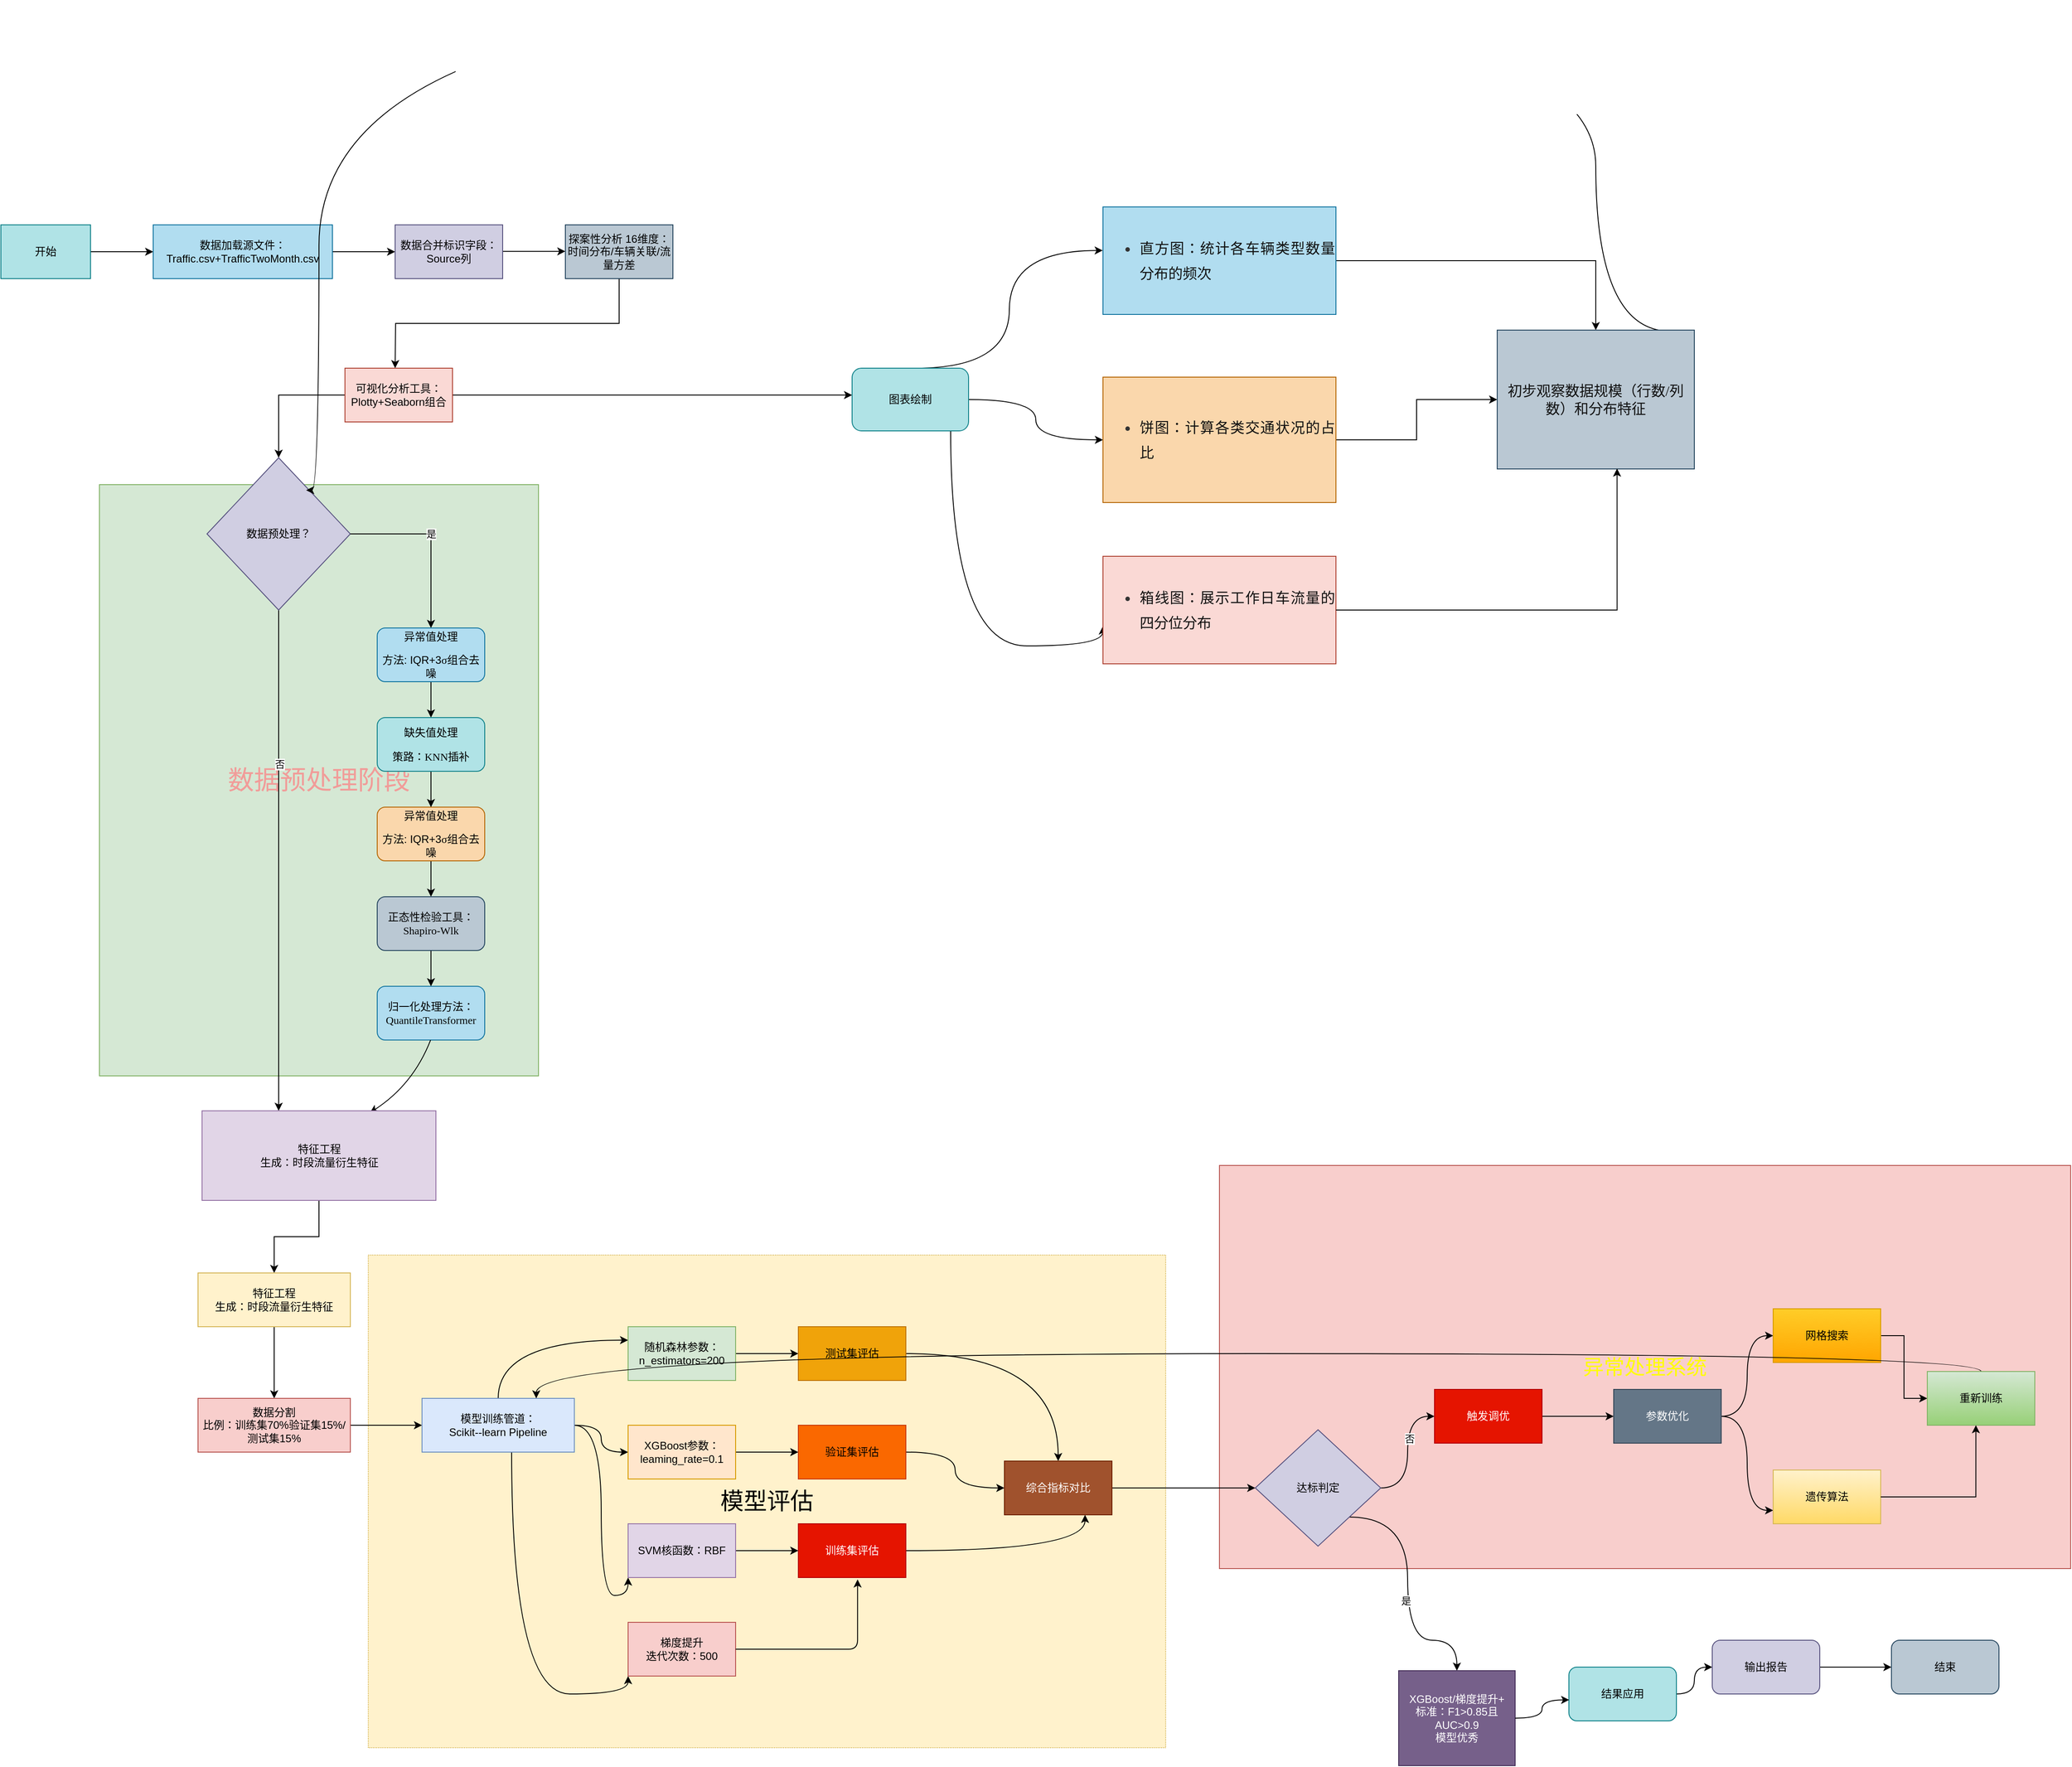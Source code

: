 <mxfile version="26.1.1">
  <diagram id="C5RBs43oDa-KdzZeNtuy" name="Page-1">
    <mxGraphModel dx="1526" dy="2125" grid="1" gridSize="10" guides="1" tooltips="1" connect="1" arrows="1" fold="1" page="1" pageScale="1" pageWidth="827" pageHeight="1169" math="0" shadow="0">
      <root>
        <mxCell id="WIyWlLk6GJQsqaUBKTNV-0" />
        <mxCell id="WIyWlLk6GJQsqaUBKTNV-1" parent="WIyWlLk6GJQsqaUBKTNV-0" />
        <mxCell id="9Zn45o8rkPmf2H5YwDRv-107" value="&lt;font style=&quot;font-size: 23px; color: rgb(255, 255, 0);&quot;&gt;异常处理系统&lt;/font&gt;" style="rounded=0;whiteSpace=wrap;html=1;fillColor=#f8cecc;strokeColor=#b85450;" vertex="1" parent="WIyWlLk6GJQsqaUBKTNV-1">
          <mxGeometry x="1390" y="1130" width="950" height="450" as="geometry" />
        </mxCell>
        <mxCell id="9Zn45o8rkPmf2H5YwDRv-75" value="&lt;font style=&quot;font-size: 26px;&quot;&gt;模型评估&lt;/font&gt;" style="rounded=0;whiteSpace=wrap;html=1;fillColor=#fff2cc;strokeColor=#d6b656;dashed=1;dashPattern=1 1;glass=0;" vertex="1" parent="WIyWlLk6GJQsqaUBKTNV-1">
          <mxGeometry x="440" y="1230" width="890" height="550" as="geometry" />
        </mxCell>
        <mxCell id="9Zn45o8rkPmf2H5YwDRv-45" value="&lt;font style=&quot;font-size: 29px; color: rgb(241, 156, 153);&quot;&gt;数据预处理阶段&lt;/font&gt;" style="rounded=0;whiteSpace=wrap;html=1;fillColor=#d5e8d4;strokeColor=#82b366;" vertex="1" parent="WIyWlLk6GJQsqaUBKTNV-1">
          <mxGeometry x="140" y="370" width="490" height="660" as="geometry" />
        </mxCell>
        <mxCell id="9Zn45o8rkPmf2H5YwDRv-7" value="" style="edgeStyle=orthogonalEdgeStyle;rounded=0;orthogonalLoop=1;jettySize=auto;html=1;" edge="1" parent="WIyWlLk6GJQsqaUBKTNV-1" source="9Zn45o8rkPmf2H5YwDRv-0" target="9Zn45o8rkPmf2H5YwDRv-6">
          <mxGeometry relative="1" as="geometry" />
        </mxCell>
        <mxCell id="9Zn45o8rkPmf2H5YwDRv-0" value="开始" style="rounded=0;whiteSpace=wrap;html=1;fillColor=#b0e3e6;strokeColor=#0e8088;shadow=0;labelBackgroundColor=none;labelBorderColor=none;textShadow=0;" vertex="1" parent="WIyWlLk6GJQsqaUBKTNV-1">
          <mxGeometry x="30" y="80" width="100" height="60" as="geometry" />
        </mxCell>
        <mxCell id="9Zn45o8rkPmf2H5YwDRv-11" value="" style="edgeStyle=orthogonalEdgeStyle;rounded=0;orthogonalLoop=1;jettySize=auto;html=1;" edge="1" parent="WIyWlLk6GJQsqaUBKTNV-1" source="9Zn45o8rkPmf2H5YwDRv-6">
          <mxGeometry relative="1" as="geometry">
            <mxPoint x="470" y="110" as="targetPoint" />
          </mxGeometry>
        </mxCell>
        <mxCell id="9Zn45o8rkPmf2H5YwDRv-6" value="数据加载&lt;span style=&quot;background-color: transparent; color: light-dark(rgb(0, 0, 0), rgb(255, 255, 255));&quot;&gt;源文件： Traffic.csv+TrafficTwoMonth.csv&lt;/span&gt;" style="rounded=0;whiteSpace=wrap;html=1;fillColor=#b1ddf0;strokeColor=#10739e;shadow=0;labelBackgroundColor=none;labelBorderColor=none;textShadow=0;" vertex="1" parent="WIyWlLk6GJQsqaUBKTNV-1">
          <mxGeometry x="200" y="80" width="200" height="60" as="geometry" />
        </mxCell>
        <mxCell id="9Zn45o8rkPmf2H5YwDRv-13" value="" style="edgeStyle=orthogonalEdgeStyle;rounded=0;orthogonalLoop=1;jettySize=auto;html=1;" edge="1" parent="WIyWlLk6GJQsqaUBKTNV-1">
          <mxGeometry relative="1" as="geometry">
            <mxPoint x="580" y="109.58" as="sourcePoint" />
            <mxPoint x="660" y="109.58" as="targetPoint" />
            <Array as="points">
              <mxPoint x="630" y="109.58" />
              <mxPoint x="630" y="109.58" />
            </Array>
          </mxGeometry>
        </mxCell>
        <mxCell id="9Zn45o8rkPmf2H5YwDRv-10" value="数据合并标识字段：Source列" style="whiteSpace=wrap;html=1;fillColor=#d0cee2;strokeColor=#56517e;rounded=0;shadow=0;labelBackgroundColor=none;labelBorderColor=none;" vertex="1" parent="WIyWlLk6GJQsqaUBKTNV-1">
          <mxGeometry x="470" y="80" width="120" height="60" as="geometry" />
        </mxCell>
        <mxCell id="9Zn45o8rkPmf2H5YwDRv-15" style="edgeStyle=orthogonalEdgeStyle;rounded=0;orthogonalLoop=1;jettySize=auto;html=1;exitX=0.5;exitY=1;exitDx=0;exitDy=0;" edge="1" parent="WIyWlLk6GJQsqaUBKTNV-1" source="9Zn45o8rkPmf2H5YwDRv-12">
          <mxGeometry relative="1" as="geometry">
            <mxPoint x="470" y="240" as="targetPoint" />
          </mxGeometry>
        </mxCell>
        <mxCell id="9Zn45o8rkPmf2H5YwDRv-12" value="探案性分析 16维度：时间分布/车辆关联/流量方差" style="whiteSpace=wrap;html=1;fillColor=#bac8d3;strokeColor=#23445d;rounded=0;shadow=0;labelBackgroundColor=none;labelBorderColor=none;" vertex="1" parent="WIyWlLk6GJQsqaUBKTNV-1">
          <mxGeometry x="660" y="80" width="120" height="60" as="geometry" />
        </mxCell>
        <mxCell id="9Zn45o8rkPmf2H5YwDRv-18" style="edgeStyle=orthogonalEdgeStyle;rounded=0;orthogonalLoop=1;jettySize=auto;html=1;exitX=0;exitY=0.5;exitDx=0;exitDy=0;" edge="1" parent="WIyWlLk6GJQsqaUBKTNV-1" source="9Zn45o8rkPmf2H5YwDRv-16" target="9Zn45o8rkPmf2H5YwDRv-19">
          <mxGeometry relative="1" as="geometry">
            <mxPoint x="310" y="380" as="targetPoint" />
          </mxGeometry>
        </mxCell>
        <mxCell id="9Zn45o8rkPmf2H5YwDRv-108" style="edgeStyle=orthogonalEdgeStyle;rounded=0;orthogonalLoop=1;jettySize=auto;html=1;" edge="1" parent="WIyWlLk6GJQsqaUBKTNV-1" source="9Zn45o8rkPmf2H5YwDRv-16">
          <mxGeometry relative="1" as="geometry">
            <mxPoint x="980" y="270" as="targetPoint" />
          </mxGeometry>
        </mxCell>
        <mxCell id="9Zn45o8rkPmf2H5YwDRv-16" value="可视化分析工具：Plotty+Seaborn组合" style="rounded=0;whiteSpace=wrap;html=1;fillColor=#fad9d5;strokeColor=#ae4132;" vertex="1" parent="WIyWlLk6GJQsqaUBKTNV-1">
          <mxGeometry x="414" y="240" width="120" height="60" as="geometry" />
        </mxCell>
        <mxCell id="9Zn45o8rkPmf2H5YwDRv-21" style="edgeStyle=orthogonalEdgeStyle;rounded=0;orthogonalLoop=1;jettySize=auto;html=1;" edge="1" parent="WIyWlLk6GJQsqaUBKTNV-1" source="9Zn45o8rkPmf2H5YwDRv-19" target="9Zn45o8rkPmf2H5YwDRv-42">
          <mxGeometry relative="1" as="geometry">
            <mxPoint x="180" y="1060" as="targetPoint" />
            <Array as="points">
              <mxPoint x="340" y="1140" />
              <mxPoint x="385" y="1140" />
            </Array>
          </mxGeometry>
        </mxCell>
        <mxCell id="9Zn45o8rkPmf2H5YwDRv-47" value="否" style="edgeLabel;html=1;align=center;verticalAlign=middle;resizable=0;points=[];" vertex="1" connectable="0" parent="9Zn45o8rkPmf2H5YwDRv-21">
          <mxGeometry x="-0.385" y="1" relative="1" as="geometry">
            <mxPoint as="offset" />
          </mxGeometry>
        </mxCell>
        <mxCell id="9Zn45o8rkPmf2H5YwDRv-19" value="数据预处理？" style="rhombus;whiteSpace=wrap;html=1;fillColor=#d0cee2;strokeColor=#56517e;" vertex="1" parent="WIyWlLk6GJQsqaUBKTNV-1">
          <mxGeometry x="260" y="340" width="160" height="170" as="geometry" />
        </mxCell>
        <mxCell id="9Zn45o8rkPmf2H5YwDRv-24" value="" style="edgeStyle=orthogonalEdgeStyle;rounded=0;orthogonalLoop=1;jettySize=auto;html=1;" edge="1" parent="WIyWlLk6GJQsqaUBKTNV-1" source="9Zn45o8rkPmf2H5YwDRv-19" target="9Zn45o8rkPmf2H5YwDRv-23">
          <mxGeometry relative="1" as="geometry">
            <mxPoint x="500" y="570" as="targetPoint" />
            <mxPoint x="420" y="425" as="sourcePoint" />
          </mxGeometry>
        </mxCell>
        <mxCell id="9Zn45o8rkPmf2H5YwDRv-25" value="是" style="edgeLabel;html=1;align=center;verticalAlign=middle;resizable=0;points=[];" vertex="1" connectable="0" parent="9Zn45o8rkPmf2H5YwDRv-24">
          <mxGeometry x="-0.084" relative="1" as="geometry">
            <mxPoint as="offset" />
          </mxGeometry>
        </mxCell>
        <mxCell id="9Zn45o8rkPmf2H5YwDRv-27" value="" style="edgeStyle=orthogonalEdgeStyle;rounded=0;orthogonalLoop=1;jettySize=auto;html=1;" edge="1" parent="WIyWlLk6GJQsqaUBKTNV-1" source="9Zn45o8rkPmf2H5YwDRv-23" target="9Zn45o8rkPmf2H5YwDRv-26">
          <mxGeometry relative="1" as="geometry" />
        </mxCell>
        <mxCell id="9Zn45o8rkPmf2H5YwDRv-23" value="&lt;p class=&quot;MsoNormal&quot;&gt;&lt;span style=&quot;font-family:宋体;mso-ascii-font-family:Calibri;&lt;br/&gt;mso-hansi-font-family:Calibri&quot;&gt;异常值处理&lt;/span&gt;&lt;/p&gt;&lt;p class=&quot;MsoNormal&quot;&gt;&lt;span style=&quot;background-color: transparent; color: light-dark(rgb(0, 0, 0), rgb(255, 255, 255)); font-family: 宋体;&quot;&gt;方法&lt;/span&gt;&lt;span style=&quot;background-color: transparent; color: light-dark(rgb(0, 0, 0), rgb(255, 255, 255));&quot; lang=&quot;EN-US&quot;&gt;: IQR+3&lt;/span&gt;&lt;span style=&quot;background-color: transparent; color: light-dark(rgb(0, 0, 0), rgb(255, 255, 255)); font-family: 宋体;&quot;&gt;σ组合去噪&lt;/span&gt;&lt;/p&gt;" style="rounded=1;whiteSpace=wrap;html=1;fillColor=#b1ddf0;strokeColor=#10739e;" vertex="1" parent="WIyWlLk6GJQsqaUBKTNV-1">
          <mxGeometry x="450" y="530" width="120" height="60" as="geometry" />
        </mxCell>
        <mxCell id="9Zn45o8rkPmf2H5YwDRv-29" value="" style="edgeStyle=orthogonalEdgeStyle;rounded=0;orthogonalLoop=1;jettySize=auto;html=1;" edge="1" parent="WIyWlLk6GJQsqaUBKTNV-1" source="9Zn45o8rkPmf2H5YwDRv-26">
          <mxGeometry relative="1" as="geometry">
            <mxPoint x="510" y="780" as="targetPoint" />
            <Array as="points">
              <mxPoint x="510" y="770" />
              <mxPoint x="510" y="770" />
            </Array>
          </mxGeometry>
        </mxCell>
        <mxCell id="9Zn45o8rkPmf2H5YwDRv-34" value="" style="edgeStyle=orthogonalEdgeStyle;rounded=0;orthogonalLoop=1;jettySize=auto;html=1;" edge="1" parent="WIyWlLk6GJQsqaUBKTNV-1" source="9Zn45o8rkPmf2H5YwDRv-26" target="9Zn45o8rkPmf2H5YwDRv-28">
          <mxGeometry relative="1" as="geometry" />
        </mxCell>
        <mxCell id="9Zn45o8rkPmf2H5YwDRv-26" value="&lt;p class=&quot;MsoNormal&quot;&gt;&lt;font face=&quot;宋体&quot;&gt;缺失值处理&lt;/font&gt;&lt;/p&gt;&lt;p class=&quot;MsoNormal&quot;&gt;&lt;font face=&quot;宋体&quot;&gt;策路：KNN插补&lt;/font&gt;&lt;/p&gt;" style="rounded=1;whiteSpace=wrap;html=1;fillColor=#b0e3e6;strokeColor=#0e8088;" vertex="1" parent="WIyWlLk6GJQsqaUBKTNV-1">
          <mxGeometry x="450" y="630" width="120" height="60" as="geometry" />
        </mxCell>
        <mxCell id="9Zn45o8rkPmf2H5YwDRv-31" value="" style="edgeStyle=orthogonalEdgeStyle;rounded=0;orthogonalLoop=1;jettySize=auto;html=1;" edge="1" parent="WIyWlLk6GJQsqaUBKTNV-1" source="9Zn45o8rkPmf2H5YwDRv-28">
          <mxGeometry relative="1" as="geometry">
            <mxPoint x="510" y="830" as="targetPoint" />
          </mxGeometry>
        </mxCell>
        <mxCell id="9Zn45o8rkPmf2H5YwDRv-28" value="&lt;p class=&quot;MsoNormal&quot;&gt;&lt;span style=&quot;font-family:宋体;mso-ascii-font-family:Calibri;&lt;br/&gt;mso-hansi-font-family:Calibri&quot;&gt;异常值处理&lt;/span&gt;&lt;/p&gt;&lt;p class=&quot;MsoNormal&quot;&gt;&lt;span style=&quot;background-color: transparent; color: light-dark(rgb(0, 0, 0), rgb(255, 255, 255)); font-family: 宋体;&quot;&gt;方法&lt;/span&gt;&lt;span style=&quot;background-color: transparent; color: light-dark(rgb(0, 0, 0), rgb(255, 255, 255));&quot; lang=&quot;EN-US&quot;&gt;: IQR+3&lt;/span&gt;&lt;span style=&quot;background-color: transparent; color: light-dark(rgb(0, 0, 0), rgb(255, 255, 255)); font-family: 宋体;&quot;&gt;σ组合去噪&lt;/span&gt;&lt;/p&gt;" style="rounded=1;whiteSpace=wrap;html=1;fillColor=#fad7ac;strokeColor=#b46504;" vertex="1" parent="WIyWlLk6GJQsqaUBKTNV-1">
          <mxGeometry x="450" y="730" width="120" height="60" as="geometry" />
        </mxCell>
        <mxCell id="9Zn45o8rkPmf2H5YwDRv-36" value="" style="edgeStyle=orthogonalEdgeStyle;rounded=0;orthogonalLoop=1;jettySize=auto;html=1;" edge="1" parent="WIyWlLk6GJQsqaUBKTNV-1" source="9Zn45o8rkPmf2H5YwDRv-30" target="9Zn45o8rkPmf2H5YwDRv-35">
          <mxGeometry relative="1" as="geometry" />
        </mxCell>
        <mxCell id="9Zn45o8rkPmf2H5YwDRv-30" value="&lt;p class=&quot;MsoNormal&quot;&gt;&lt;font face=&quot;宋体&quot;&gt;正态性检验工具：Shapiro-Wlk&lt;/font&gt;&lt;/p&gt;" style="rounded=1;whiteSpace=wrap;html=1;fillColor=#bac8d3;strokeColor=#23445d;" vertex="1" parent="WIyWlLk6GJQsqaUBKTNV-1">
          <mxGeometry x="450" y="830" width="120" height="60" as="geometry" />
        </mxCell>
        <mxCell id="9Zn45o8rkPmf2H5YwDRv-35" value="&lt;p class=&quot;MsoNormal&quot;&gt;&lt;font face=&quot;宋体&quot;&gt;归一化处理方法：QuantileTransformer&lt;/font&gt;&lt;/p&gt;" style="rounded=1;whiteSpace=wrap;html=1;fillColor=#b1ddf0;strokeColor=#10739e;" vertex="1" parent="WIyWlLk6GJQsqaUBKTNV-1">
          <mxGeometry x="450" y="930" width="120" height="60" as="geometry" />
        </mxCell>
        <mxCell id="9Zn45o8rkPmf2H5YwDRv-39" value="" style="endArrow=classic;html=1;rounded=0;entryX=0.718;entryY=0.021;entryDx=0;entryDy=0;entryPerimeter=0;curved=1;" edge="1" parent="WIyWlLk6GJQsqaUBKTNV-1" target="9Zn45o8rkPmf2H5YwDRv-42">
          <mxGeometry width="50" height="50" relative="1" as="geometry">
            <mxPoint x="509.58" y="990" as="sourcePoint" />
            <mxPoint x="420" y="1050" as="targetPoint" />
            <Array as="points">
              <mxPoint x="490" y="1040" />
            </Array>
          </mxGeometry>
        </mxCell>
        <mxCell id="9Zn45o8rkPmf2H5YwDRv-44" value="" style="edgeStyle=orthogonalEdgeStyle;rounded=0;orthogonalLoop=1;jettySize=auto;html=1;" edge="1" parent="WIyWlLk6GJQsqaUBKTNV-1" source="9Zn45o8rkPmf2H5YwDRv-42" target="9Zn45o8rkPmf2H5YwDRv-43">
          <mxGeometry relative="1" as="geometry" />
        </mxCell>
        <mxCell id="9Zn45o8rkPmf2H5YwDRv-42" value="特征工程&lt;div&gt;生成：时段流量衍生特征&lt;/div&gt;" style="rounded=0;whiteSpace=wrap;html=1;fillColor=#e1d5e7;strokeColor=#9673a6;" vertex="1" parent="WIyWlLk6GJQsqaUBKTNV-1">
          <mxGeometry x="254.5" y="1069" width="261" height="100" as="geometry" />
        </mxCell>
        <mxCell id="9Zn45o8rkPmf2H5YwDRv-49" value="" style="edgeStyle=orthogonalEdgeStyle;rounded=0;orthogonalLoop=1;jettySize=auto;html=1;" edge="1" parent="WIyWlLk6GJQsqaUBKTNV-1" source="9Zn45o8rkPmf2H5YwDRv-43" target="9Zn45o8rkPmf2H5YwDRv-48">
          <mxGeometry relative="1" as="geometry" />
        </mxCell>
        <mxCell id="9Zn45o8rkPmf2H5YwDRv-43" value="特征工程&lt;div&gt;生成：时段流量衍生特征&lt;/div&gt;" style="rounded=0;whiteSpace=wrap;html=1;fillColor=#fff2cc;strokeColor=#d6b656;" vertex="1" parent="WIyWlLk6GJQsqaUBKTNV-1">
          <mxGeometry x="250" y="1250" width="170" height="60" as="geometry" />
        </mxCell>
        <mxCell id="9Zn45o8rkPmf2H5YwDRv-51" value="" style="edgeStyle=orthogonalEdgeStyle;rounded=0;orthogonalLoop=1;jettySize=auto;html=1;" edge="1" parent="WIyWlLk6GJQsqaUBKTNV-1" source="9Zn45o8rkPmf2H5YwDRv-48" target="9Zn45o8rkPmf2H5YwDRv-50">
          <mxGeometry relative="1" as="geometry" />
        </mxCell>
        <mxCell id="9Zn45o8rkPmf2H5YwDRv-48" value="数据分割&lt;div&gt;比例：训练集70%验证集15%/测试集15%&lt;/div&gt;" style="rounded=0;whiteSpace=wrap;html=1;fillColor=#f8cecc;strokeColor=#b85450;" vertex="1" parent="WIyWlLk6GJQsqaUBKTNV-1">
          <mxGeometry x="250" y="1390" width="170" height="60" as="geometry" />
        </mxCell>
        <mxCell id="9Zn45o8rkPmf2H5YwDRv-61" style="edgeStyle=orthogonalEdgeStyle;rounded=0;orthogonalLoop=1;jettySize=auto;html=1;exitX=0.5;exitY=0;exitDx=0;exitDy=0;entryX=0;entryY=0.25;entryDx=0;entryDy=0;curved=1;" edge="1" parent="WIyWlLk6GJQsqaUBKTNV-1" source="9Zn45o8rkPmf2H5YwDRv-50" target="9Zn45o8rkPmf2H5YwDRv-56">
          <mxGeometry relative="1" as="geometry" />
        </mxCell>
        <mxCell id="9Zn45o8rkPmf2H5YwDRv-62" style="edgeStyle=orthogonalEdgeStyle;rounded=0;orthogonalLoop=1;jettySize=auto;html=1;curved=1;" edge="1" parent="WIyWlLk6GJQsqaUBKTNV-1" source="9Zn45o8rkPmf2H5YwDRv-50" target="9Zn45o8rkPmf2H5YwDRv-59">
          <mxGeometry relative="1" as="geometry" />
        </mxCell>
        <mxCell id="9Zn45o8rkPmf2H5YwDRv-63" style="edgeStyle=orthogonalEdgeStyle;rounded=0;orthogonalLoop=1;jettySize=auto;html=1;curved=1;entryX=0;entryY=1;entryDx=0;entryDy=0;" edge="1" parent="WIyWlLk6GJQsqaUBKTNV-1" source="9Zn45o8rkPmf2H5YwDRv-50" target="9Zn45o8rkPmf2H5YwDRv-58">
          <mxGeometry relative="1" as="geometry">
            <mxPoint x="600" y="1600" as="targetPoint" />
          </mxGeometry>
        </mxCell>
        <mxCell id="9Zn45o8rkPmf2H5YwDRv-64" style="edgeStyle=orthogonalEdgeStyle;rounded=0;orthogonalLoop=1;jettySize=auto;html=1;entryX=0;entryY=1;entryDx=0;entryDy=0;curved=1;" edge="1" parent="WIyWlLk6GJQsqaUBKTNV-1" source="9Zn45o8rkPmf2H5YwDRv-50" target="9Zn45o8rkPmf2H5YwDRv-60">
          <mxGeometry relative="1" as="geometry">
            <Array as="points">
              <mxPoint x="600" y="1720" />
              <mxPoint x="730" y="1720" />
            </Array>
          </mxGeometry>
        </mxCell>
        <mxCell id="9Zn45o8rkPmf2H5YwDRv-50" value="模型训练管道：&lt;div&gt;Scikit--learn Pipeline&lt;/div&gt;" style="rounded=0;whiteSpace=wrap;html=1;fillColor=#dae8fc;strokeColor=#6c8ebf;" vertex="1" parent="WIyWlLk6GJQsqaUBKTNV-1">
          <mxGeometry x="500" y="1390" width="170" height="60" as="geometry" />
        </mxCell>
        <mxCell id="9Zn45o8rkPmf2H5YwDRv-65" style="edgeStyle=orthogonalEdgeStyle;rounded=0;orthogonalLoop=1;jettySize=auto;html=1;" edge="1" parent="WIyWlLk6GJQsqaUBKTNV-1" source="9Zn45o8rkPmf2H5YwDRv-56" target="9Zn45o8rkPmf2H5YwDRv-57">
          <mxGeometry relative="1" as="geometry" />
        </mxCell>
        <mxCell id="9Zn45o8rkPmf2H5YwDRv-56" value="随机森林参数：n_estimators=200" style="rounded=0;whiteSpace=wrap;html=1;fillColor=#d5e8d4;strokeColor=#82b366;" vertex="1" parent="WIyWlLk6GJQsqaUBKTNV-1">
          <mxGeometry x="730" y="1310" width="120" height="60" as="geometry" />
        </mxCell>
        <mxCell id="9Zn45o8rkPmf2H5YwDRv-71" style="edgeStyle=orthogonalEdgeStyle;rounded=0;orthogonalLoop=1;jettySize=auto;html=1;curved=1;entryX=0.5;entryY=0;entryDx=0;entryDy=0;" edge="1" parent="WIyWlLk6GJQsqaUBKTNV-1" source="9Zn45o8rkPmf2H5YwDRv-57" target="9Zn45o8rkPmf2H5YwDRv-74">
          <mxGeometry relative="1" as="geometry">
            <mxPoint x="1160" y="1450" as="targetPoint" />
          </mxGeometry>
        </mxCell>
        <mxCell id="9Zn45o8rkPmf2H5YwDRv-57" value="测试集评估" style="rounded=0;whiteSpace=wrap;html=1;fillColor=#f0a30a;fontColor=#000000;strokeColor=#BD7000;" vertex="1" parent="WIyWlLk6GJQsqaUBKTNV-1">
          <mxGeometry x="920" y="1310" width="120" height="60" as="geometry" />
        </mxCell>
        <mxCell id="9Zn45o8rkPmf2H5YwDRv-69" style="edgeStyle=orthogonalEdgeStyle;rounded=0;orthogonalLoop=1;jettySize=auto;html=1;" edge="1" parent="WIyWlLk6GJQsqaUBKTNV-1" source="9Zn45o8rkPmf2H5YwDRv-58" target="9Zn45o8rkPmf2H5YwDRv-66">
          <mxGeometry relative="1" as="geometry" />
        </mxCell>
        <mxCell id="9Zn45o8rkPmf2H5YwDRv-58" value="SVM核函数：RBF" style="rounded=0;whiteSpace=wrap;html=1;fillColor=#e1d5e7;strokeColor=#9673a6;" vertex="1" parent="WIyWlLk6GJQsqaUBKTNV-1">
          <mxGeometry x="730" y="1530" width="120" height="60" as="geometry" />
        </mxCell>
        <mxCell id="9Zn45o8rkPmf2H5YwDRv-70" style="edgeStyle=orthogonalEdgeStyle;rounded=0;orthogonalLoop=1;jettySize=auto;html=1;exitX=1;exitY=0.5;exitDx=0;exitDy=0;" edge="1" parent="WIyWlLk6GJQsqaUBKTNV-1" source="9Zn45o8rkPmf2H5YwDRv-59" target="9Zn45o8rkPmf2H5YwDRv-67">
          <mxGeometry relative="1" as="geometry" />
        </mxCell>
        <mxCell id="9Zn45o8rkPmf2H5YwDRv-59" value="XGBoost参数：leaming_rate=0.1" style="rounded=0;whiteSpace=wrap;html=1;fillColor=#ffe6cc;strokeColor=#d79b00;" vertex="1" parent="WIyWlLk6GJQsqaUBKTNV-1">
          <mxGeometry x="730" y="1420" width="120" height="60" as="geometry" />
        </mxCell>
        <mxCell id="9Zn45o8rkPmf2H5YwDRv-60" value="梯度提升&lt;div&gt;迭代次数：500&lt;/div&gt;" style="rounded=0;whiteSpace=wrap;html=1;fillColor=#f8cecc;strokeColor=#b85450;" vertex="1" parent="WIyWlLk6GJQsqaUBKTNV-1">
          <mxGeometry x="730" y="1640" width="120" height="60" as="geometry" />
        </mxCell>
        <mxCell id="9Zn45o8rkPmf2H5YwDRv-73" style="edgeStyle=orthogonalEdgeStyle;rounded=0;orthogonalLoop=1;jettySize=auto;html=1;curved=1;entryX=0.75;entryY=1;entryDx=0;entryDy=0;" edge="1" parent="WIyWlLk6GJQsqaUBKTNV-1" source="9Zn45o8rkPmf2H5YwDRv-66" target="9Zn45o8rkPmf2H5YwDRv-74">
          <mxGeometry relative="1" as="geometry">
            <mxPoint x="1150" y="1520" as="targetPoint" />
          </mxGeometry>
        </mxCell>
        <mxCell id="9Zn45o8rkPmf2H5YwDRv-66" value="训练集评估" style="rounded=0;whiteSpace=wrap;html=1;fillColor=#e51400;fontColor=#ffffff;strokeColor=#B20000;" vertex="1" parent="WIyWlLk6GJQsqaUBKTNV-1">
          <mxGeometry x="920" y="1530" width="120" height="60" as="geometry" />
        </mxCell>
        <mxCell id="9Zn45o8rkPmf2H5YwDRv-72" style="edgeStyle=orthogonalEdgeStyle;rounded=0;orthogonalLoop=1;jettySize=auto;html=1;curved=1;entryX=0;entryY=0.5;entryDx=0;entryDy=0;" edge="1" parent="WIyWlLk6GJQsqaUBKTNV-1" source="9Zn45o8rkPmf2H5YwDRv-67" target="9Zn45o8rkPmf2H5YwDRv-74">
          <mxGeometry relative="1" as="geometry">
            <mxPoint x="1150" y="1480" as="targetPoint" />
          </mxGeometry>
        </mxCell>
        <mxCell id="9Zn45o8rkPmf2H5YwDRv-67" value="验证集评估" style="rounded=0;whiteSpace=wrap;html=1;fillColor=#fa6800;fontColor=#000000;strokeColor=#C73500;" vertex="1" parent="WIyWlLk6GJQsqaUBKTNV-1">
          <mxGeometry x="920" y="1420" width="120" height="60" as="geometry" />
        </mxCell>
        <mxCell id="9Zn45o8rkPmf2H5YwDRv-68" style="edgeStyle=orthogonalEdgeStyle;rounded=1;orthogonalLoop=1;jettySize=auto;html=1;exitX=1;exitY=0.5;exitDx=0;exitDy=0;entryX=0.551;entryY=1.035;entryDx=0;entryDy=0;entryPerimeter=0;curved=0;" edge="1" parent="WIyWlLk6GJQsqaUBKTNV-1" source="9Zn45o8rkPmf2H5YwDRv-60" target="9Zn45o8rkPmf2H5YwDRv-66">
          <mxGeometry relative="1" as="geometry" />
        </mxCell>
        <mxCell id="9Zn45o8rkPmf2H5YwDRv-78" style="edgeStyle=orthogonalEdgeStyle;rounded=0;orthogonalLoop=1;jettySize=auto;html=1;" edge="1" parent="WIyWlLk6GJQsqaUBKTNV-1" source="9Zn45o8rkPmf2H5YwDRv-74">
          <mxGeometry relative="1" as="geometry">
            <mxPoint x="1430" y="1490" as="targetPoint" />
          </mxGeometry>
        </mxCell>
        <mxCell id="9Zn45o8rkPmf2H5YwDRv-74" value="综合指标对比" style="rounded=0;whiteSpace=wrap;html=1;fillColor=#a0522d;fontColor=#ffffff;strokeColor=#6D1F00;" vertex="1" parent="WIyWlLk6GJQsqaUBKTNV-1">
          <mxGeometry x="1150" y="1460" width="120" height="60" as="geometry" />
        </mxCell>
        <mxCell id="9Zn45o8rkPmf2H5YwDRv-82" style="edgeStyle=orthogonalEdgeStyle;rounded=0;orthogonalLoop=1;jettySize=auto;html=1;exitX=1;exitY=1;exitDx=0;exitDy=0;entryX=0.5;entryY=0;entryDx=0;entryDy=0;curved=1;" edge="1" parent="WIyWlLk6GJQsqaUBKTNV-1" source="9Zn45o8rkPmf2H5YwDRv-79" target="9Zn45o8rkPmf2H5YwDRv-92">
          <mxGeometry relative="1" as="geometry">
            <Array as="points">
              <mxPoint x="1600" y="1522" />
              <mxPoint x="1600" y="1660" />
            </Array>
          </mxGeometry>
        </mxCell>
        <mxCell id="9Zn45o8rkPmf2H5YwDRv-86" value="是" style="edgeLabel;html=1;align=center;verticalAlign=middle;resizable=0;points=[];" vertex="1" connectable="0" parent="9Zn45o8rkPmf2H5YwDRv-82">
          <mxGeometry x="0.088" y="-2" relative="1" as="geometry">
            <mxPoint as="offset" />
          </mxGeometry>
        </mxCell>
        <mxCell id="9Zn45o8rkPmf2H5YwDRv-83" style="edgeStyle=orthogonalEdgeStyle;rounded=0;orthogonalLoop=1;jettySize=auto;html=1;entryX=0;entryY=0.5;entryDx=0;entryDy=0;curved=1;" edge="1" parent="WIyWlLk6GJQsqaUBKTNV-1" source="9Zn45o8rkPmf2H5YwDRv-79" target="9Zn45o8rkPmf2H5YwDRv-80">
          <mxGeometry relative="1" as="geometry" />
        </mxCell>
        <mxCell id="9Zn45o8rkPmf2H5YwDRv-85" value="否" style="edgeLabel;html=1;align=center;verticalAlign=middle;resizable=0;points=[];" vertex="1" connectable="0" parent="9Zn45o8rkPmf2H5YwDRv-83">
          <mxGeometry x="0.219" y="-2" relative="1" as="geometry">
            <mxPoint as="offset" />
          </mxGeometry>
        </mxCell>
        <mxCell id="9Zn45o8rkPmf2H5YwDRv-79" value="达标判定" style="rhombus;whiteSpace=wrap;html=1;fillColor=#d0cee2;strokeColor=#56517e;" vertex="1" parent="WIyWlLk6GJQsqaUBKTNV-1">
          <mxGeometry x="1430" y="1425" width="140" height="130" as="geometry" />
        </mxCell>
        <mxCell id="9Zn45o8rkPmf2H5YwDRv-98" value="" style="edgeStyle=orthogonalEdgeStyle;rounded=0;orthogonalLoop=1;jettySize=auto;html=1;" edge="1" parent="WIyWlLk6GJQsqaUBKTNV-1" source="9Zn45o8rkPmf2H5YwDRv-80" target="9Zn45o8rkPmf2H5YwDRv-97">
          <mxGeometry relative="1" as="geometry" />
        </mxCell>
        <mxCell id="9Zn45o8rkPmf2H5YwDRv-80" value="触发调优" style="rounded=0;whiteSpace=wrap;html=1;fillColor=#e51400;strokeColor=#B20000;fontColor=#ffffff;" vertex="1" parent="WIyWlLk6GJQsqaUBKTNV-1">
          <mxGeometry x="1630" y="1380" width="120" height="60" as="geometry" />
        </mxCell>
        <mxCell id="9Zn45o8rkPmf2H5YwDRv-88" value="" style="edgeStyle=orthogonalEdgeStyle;rounded=0;orthogonalLoop=1;jettySize=auto;html=1;curved=1;" edge="1" parent="WIyWlLk6GJQsqaUBKTNV-1" source="9Zn45o8rkPmf2H5YwDRv-81" target="9Zn45o8rkPmf2H5YwDRv-87">
          <mxGeometry relative="1" as="geometry" />
        </mxCell>
        <mxCell id="9Zn45o8rkPmf2H5YwDRv-81" value="结果应用" style="rounded=1;whiteSpace=wrap;html=1;fillColor=#b0e3e6;strokeColor=#0e8088;" vertex="1" parent="WIyWlLk6GJQsqaUBKTNV-1">
          <mxGeometry x="1780" y="1690" width="120" height="60" as="geometry" />
        </mxCell>
        <mxCell id="9Zn45o8rkPmf2H5YwDRv-90" value="" style="edgeStyle=orthogonalEdgeStyle;rounded=0;orthogonalLoop=1;jettySize=auto;html=1;" edge="1" parent="WIyWlLk6GJQsqaUBKTNV-1" source="9Zn45o8rkPmf2H5YwDRv-87" target="9Zn45o8rkPmf2H5YwDRv-89">
          <mxGeometry relative="1" as="geometry" />
        </mxCell>
        <mxCell id="9Zn45o8rkPmf2H5YwDRv-87" value="输出报告" style="rounded=1;whiteSpace=wrap;html=1;fillColor=#d0cee2;strokeColor=#56517e;" vertex="1" parent="WIyWlLk6GJQsqaUBKTNV-1">
          <mxGeometry x="1940" y="1660" width="120" height="60" as="geometry" />
        </mxCell>
        <mxCell id="9Zn45o8rkPmf2H5YwDRv-89" value="结束" style="rounded=1;whiteSpace=wrap;html=1;fillColor=#bac8d3;strokeColor=#23445d;" vertex="1" parent="WIyWlLk6GJQsqaUBKTNV-1">
          <mxGeometry x="2140" y="1660" width="120" height="60" as="geometry" />
        </mxCell>
        <mxCell id="9Zn45o8rkPmf2H5YwDRv-92" value="XGBoost/梯度提升+&lt;div&gt;标准：F1&amp;gt;0.85且AUC&amp;gt;0.9&lt;/div&gt;&lt;div&gt;模型优秀&lt;/div&gt;" style="rounded=0;whiteSpace=wrap;html=1;fillColor=#76608a;strokeColor=#432D57;fontColor=#ffffff;" vertex="1" parent="WIyWlLk6GJQsqaUBKTNV-1">
          <mxGeometry x="1590" y="1694" width="130" height="106" as="geometry" />
        </mxCell>
        <mxCell id="9Zn45o8rkPmf2H5YwDRv-95" style="edgeStyle=orthogonalEdgeStyle;rounded=0;orthogonalLoop=1;jettySize=auto;html=1;entryX=0.003;entryY=0.61;entryDx=0;entryDy=0;entryPerimeter=0;curved=1;" edge="1" parent="WIyWlLk6GJQsqaUBKTNV-1" source="9Zn45o8rkPmf2H5YwDRv-92" target="9Zn45o8rkPmf2H5YwDRv-81">
          <mxGeometry relative="1" as="geometry" />
        </mxCell>
        <mxCell id="9Zn45o8rkPmf2H5YwDRv-101" style="edgeStyle=orthogonalEdgeStyle;rounded=0;orthogonalLoop=1;jettySize=auto;html=1;entryX=0;entryY=0.5;entryDx=0;entryDy=0;curved=1;" edge="1" parent="WIyWlLk6GJQsqaUBKTNV-1" source="9Zn45o8rkPmf2H5YwDRv-97" target="9Zn45o8rkPmf2H5YwDRv-99">
          <mxGeometry relative="1" as="geometry" />
        </mxCell>
        <mxCell id="9Zn45o8rkPmf2H5YwDRv-102" style="edgeStyle=orthogonalEdgeStyle;rounded=0;orthogonalLoop=1;jettySize=auto;html=1;entryX=0;entryY=0.75;entryDx=0;entryDy=0;curved=1;" edge="1" parent="WIyWlLk6GJQsqaUBKTNV-1" source="9Zn45o8rkPmf2H5YwDRv-97" target="9Zn45o8rkPmf2H5YwDRv-100">
          <mxGeometry relative="1" as="geometry" />
        </mxCell>
        <mxCell id="9Zn45o8rkPmf2H5YwDRv-97" value="参数优化" style="rounded=0;whiteSpace=wrap;html=1;fillColor=#647687;strokeColor=#314354;fontColor=#ffffff;" vertex="1" parent="WIyWlLk6GJQsqaUBKTNV-1">
          <mxGeometry x="1830" y="1380" width="120" height="60" as="geometry" />
        </mxCell>
        <mxCell id="9Zn45o8rkPmf2H5YwDRv-104" style="edgeStyle=orthogonalEdgeStyle;rounded=0;orthogonalLoop=1;jettySize=auto;html=1;exitX=1;exitY=0.5;exitDx=0;exitDy=0;entryX=0;entryY=0.5;entryDx=0;entryDy=0;" edge="1" parent="WIyWlLk6GJQsqaUBKTNV-1" source="9Zn45o8rkPmf2H5YwDRv-99" target="9Zn45o8rkPmf2H5YwDRv-103">
          <mxGeometry relative="1" as="geometry" />
        </mxCell>
        <mxCell id="9Zn45o8rkPmf2H5YwDRv-99" value="网格搜索" style="rounded=0;whiteSpace=wrap;html=1;fillColor=#ffcd28;gradientColor=#ffa500;strokeColor=#d79b00;" vertex="1" parent="WIyWlLk6GJQsqaUBKTNV-1">
          <mxGeometry x="2008" y="1290" width="120" height="60" as="geometry" />
        </mxCell>
        <mxCell id="9Zn45o8rkPmf2H5YwDRv-100" value="遗传算法" style="rounded=0;whiteSpace=wrap;html=1;fillColor=#fff2cc;gradientColor=#ffd966;strokeColor=#d6b656;" vertex="1" parent="WIyWlLk6GJQsqaUBKTNV-1">
          <mxGeometry x="2008" y="1470" width="120" height="60" as="geometry" />
        </mxCell>
        <mxCell id="9Zn45o8rkPmf2H5YwDRv-106" style="edgeStyle=orthogonalEdgeStyle;rounded=0;orthogonalLoop=1;jettySize=auto;html=1;exitX=0.5;exitY=0;exitDx=0;exitDy=0;entryX=0.75;entryY=0;entryDx=0;entryDy=0;curved=1;" edge="1" parent="WIyWlLk6GJQsqaUBKTNV-1" source="9Zn45o8rkPmf2H5YwDRv-103" target="9Zn45o8rkPmf2H5YwDRv-50">
          <mxGeometry relative="1" as="geometry" />
        </mxCell>
        <mxCell id="9Zn45o8rkPmf2H5YwDRv-103" value="重新训练" style="rounded=0;whiteSpace=wrap;html=1;fillColor=#d5e8d4;gradientColor=#97d077;strokeColor=#82b366;" vertex="1" parent="WIyWlLk6GJQsqaUBKTNV-1">
          <mxGeometry x="2180" y="1360" width="120" height="60" as="geometry" />
        </mxCell>
        <mxCell id="9Zn45o8rkPmf2H5YwDRv-105" style="edgeStyle=orthogonalEdgeStyle;rounded=0;orthogonalLoop=1;jettySize=auto;html=1;entryX=0.452;entryY=0.999;entryDx=0;entryDy=0;entryPerimeter=0;" edge="1" parent="WIyWlLk6GJQsqaUBKTNV-1" source="9Zn45o8rkPmf2H5YwDRv-100" target="9Zn45o8rkPmf2H5YwDRv-103">
          <mxGeometry relative="1" as="geometry" />
        </mxCell>
        <mxCell id="9Zn45o8rkPmf2H5YwDRv-118" style="edgeStyle=orthogonalEdgeStyle;rounded=0;orthogonalLoop=1;jettySize=auto;html=1;" edge="1" parent="WIyWlLk6GJQsqaUBKTNV-1" source="9Zn45o8rkPmf2H5YwDRv-109" target="9Zn45o8rkPmf2H5YwDRv-117">
          <mxGeometry relative="1" as="geometry" />
        </mxCell>
        <mxCell id="9Zn45o8rkPmf2H5YwDRv-109" value="&lt;ul style=&quot;box-sizing: border-box; position: relative; color: rgb(51, 51, 51); font-family: &amp;quot;JetBrains Mono&amp;quot;, &amp;quot;Fira Code&amp;quot;, &amp;quot;Cascadia Code&amp;quot;, Menlo, &amp;quot;Ubuntu Mono&amp;quot;, Consolas, HYZhengYuan; font-size: 16px; text-align: justify;&quot; data-mark=&quot;-&quot; class=&quot;ul-list&quot;&gt;&lt;li style=&quot;box-sizing: border-box; margin: 0px; position: relative; color: var(--task-list-item-color);&quot; class=&quot;md-list-item md-focus-container&quot;&gt;&lt;p style=&quot;box-sizing: border-box; line-height: 1.75rem; orphans: 4; margin: 0px 0px 0.5rem; color: rgb(17, 17, 17); font-size: 1rem; white-space-collapse: preserve; position: relative;&quot; class=&quot;md-end-block md-p md-focus&quot;&gt;&lt;span style=&quot;box-sizing: border-box;&quot; class=&quot;md-plain md-expand&quot;&gt;直方图：统计各车辆类型数量分布的频次&lt;/span&gt;&lt;/p&gt;&lt;/li&gt;&lt;/ul&gt;" style="rounded=0;whiteSpace=wrap;html=1;fillColor=#b1ddf0;strokeColor=#10739e;" vertex="1" parent="WIyWlLk6GJQsqaUBKTNV-1">
          <mxGeometry x="1260" y="60" width="260" height="120" as="geometry" />
        </mxCell>
        <mxCell id="9Zn45o8rkPmf2H5YwDRv-114" style="edgeStyle=orthogonalEdgeStyle;rounded=0;orthogonalLoop=1;jettySize=auto;html=1;exitX=1;exitY=0;exitDx=0;exitDy=0;entryX=-0.001;entryY=0.405;entryDx=0;entryDy=0;curved=1;entryPerimeter=0;" edge="1" parent="WIyWlLk6GJQsqaUBKTNV-1" target="9Zn45o8rkPmf2H5YwDRv-109">
          <mxGeometry relative="1" as="geometry">
            <mxPoint x="1050" y="240.0" as="sourcePoint" />
            <mxPoint x="1200" y="120" as="targetPoint" />
          </mxGeometry>
        </mxCell>
        <mxCell id="9Zn45o8rkPmf2H5YwDRv-115" style="edgeStyle=orthogonalEdgeStyle;rounded=0;orthogonalLoop=1;jettySize=auto;html=1;exitX=1;exitY=0.5;exitDx=0;exitDy=0;curved=1;" edge="1" parent="WIyWlLk6GJQsqaUBKTNV-1" source="9Zn45o8rkPmf2H5YwDRv-110" target="9Zn45o8rkPmf2H5YwDRv-111">
          <mxGeometry relative="1" as="geometry" />
        </mxCell>
        <mxCell id="9Zn45o8rkPmf2H5YwDRv-116" style="edgeStyle=orthogonalEdgeStyle;rounded=0;orthogonalLoop=1;jettySize=auto;html=1;exitX=1;exitY=1;exitDx=0;exitDy=0;curved=1;entryX=-0.001;entryY=0.653;entryDx=0;entryDy=0;entryPerimeter=0;" edge="1" parent="WIyWlLk6GJQsqaUBKTNV-1" target="9Zn45o8rkPmf2H5YwDRv-112">
          <mxGeometry relative="1" as="geometry">
            <mxPoint x="1090" y="309.96" as="sourcePoint" />
            <mxPoint x="1240" y="569.96" as="targetPoint" />
            <Array as="points">
              <mxPoint x="1090" y="550" />
              <mxPoint x="1260" y="550" />
            </Array>
          </mxGeometry>
        </mxCell>
        <mxCell id="9Zn45o8rkPmf2H5YwDRv-110" value="图表绘制" style="rounded=1;whiteSpace=wrap;html=1;fillColor=#b0e3e6;strokeColor=#0e8088;" vertex="1" parent="WIyWlLk6GJQsqaUBKTNV-1">
          <mxGeometry x="980" y="240" width="130" height="70" as="geometry" />
        </mxCell>
        <mxCell id="9Zn45o8rkPmf2H5YwDRv-119" style="edgeStyle=orthogonalEdgeStyle;rounded=0;orthogonalLoop=1;jettySize=auto;html=1;" edge="1" parent="WIyWlLk6GJQsqaUBKTNV-1" source="9Zn45o8rkPmf2H5YwDRv-111" target="9Zn45o8rkPmf2H5YwDRv-117">
          <mxGeometry relative="1" as="geometry" />
        </mxCell>
        <mxCell id="9Zn45o8rkPmf2H5YwDRv-111" value="&lt;ul style=&quot;box-sizing: border-box; position: relative; color: rgb(51, 51, 51); font-family: &amp;quot;JetBrains Mono&amp;quot;, &amp;quot;Fira Code&amp;quot;, &amp;quot;Cascadia Code&amp;quot;, Menlo, &amp;quot;Ubuntu Mono&amp;quot;, Consolas, HYZhengYuan; font-size: 16px; text-align: justify;&quot; data-mark=&quot;-&quot; class=&quot;ul-list&quot;&gt;&lt;li style=&quot;box-sizing: border-box; margin: 0px; position: relative; color: var(--task-list-item-color);&quot; class=&quot;md-list-item md-focus-container&quot;&gt;&lt;p style=&quot;box-sizing: border-box; line-height: 1.75rem; orphans: 4; margin: 0px 0px 0.5rem; color: rgb(17, 17, 17); font-size: 1rem; white-space-collapse: preserve; position: relative;&quot; class=&quot;md-end-block md-p md-focus&quot;&gt;&lt;span style=&quot;box-sizing: border-box;&quot; class=&quot;md-plain md-expand&quot;&gt;饼图：计算各类交通状况的占比&lt;/span&gt;&lt;/p&gt;&lt;/li&gt;&lt;/ul&gt;" style="rounded=0;whiteSpace=wrap;html=1;fillColor=#fad7ac;strokeColor=#b46504;" vertex="1" parent="WIyWlLk6GJQsqaUBKTNV-1">
          <mxGeometry x="1260" y="250" width="260" height="140" as="geometry" />
        </mxCell>
        <mxCell id="9Zn45o8rkPmf2H5YwDRv-112" value="&lt;ul style=&quot;box-sizing: border-box; position: relative; color: rgb(51, 51, 51); font-family: &amp;quot;JetBrains Mono&amp;quot;, &amp;quot;Fira Code&amp;quot;, &amp;quot;Cascadia Code&amp;quot;, Menlo, &amp;quot;Ubuntu Mono&amp;quot;, Consolas, HYZhengYuan; font-size: 16px; text-align: justify;&quot; data-mark=&quot;-&quot; class=&quot;ul-list&quot;&gt;&lt;li style=&quot;box-sizing: border-box; margin: 0px; position: relative; color: var(--task-list-item-color);&quot; class=&quot;md-list-item md-focus-container&quot;&gt;&lt;p style=&quot;box-sizing: border-box; line-height: 1.75rem; orphans: 4; margin: 0px 0px 0.5rem; color: rgb(17, 17, 17); font-size: 1rem; white-space-collapse: preserve; position: relative;&quot; class=&quot;md-end-block md-p md-focus&quot;&gt;&lt;span style=&quot;box-sizing: border-box;&quot; class=&quot;md-plain md-expand&quot;&gt;箱线图：展示工作日车流量的四分位分布&lt;/span&gt;&lt;/p&gt;&lt;/li&gt;&lt;/ul&gt;" style="rounded=0;whiteSpace=wrap;html=1;fillColor=#fad9d5;strokeColor=#ae4132;" vertex="1" parent="WIyWlLk6GJQsqaUBKTNV-1">
          <mxGeometry x="1260" y="450" width="260" height="120" as="geometry" />
        </mxCell>
        <mxCell id="9Zn45o8rkPmf2H5YwDRv-121" style="edgeStyle=orthogonalEdgeStyle;rounded=0;orthogonalLoop=1;jettySize=auto;html=1;curved=1;exitX=0.878;exitY=0.008;exitDx=0;exitDy=0;exitPerimeter=0;entryX=0.692;entryY=0.213;entryDx=0;entryDy=0;entryPerimeter=0;" edge="1" parent="WIyWlLk6GJQsqaUBKTNV-1" source="9Zn45o8rkPmf2H5YwDRv-117" target="9Zn45o8rkPmf2H5YwDRv-19">
          <mxGeometry relative="1" as="geometry">
            <Array as="points">
              <mxPoint x="1810" y="199" />
              <mxPoint x="1810" y="-170" />
              <mxPoint x="385" y="-170" />
              <mxPoint x="385" y="376" />
            </Array>
          </mxGeometry>
        </mxCell>
        <mxCell id="9Zn45o8rkPmf2H5YwDRv-117" value="&lt;span style=&quot;color: rgb(17, 17, 17); font-family: &amp;quot;JetBrains Mono&amp;quot;, &amp;quot;Fira Code&amp;quot;, &amp;quot;Cascadia Code&amp;quot;, Menlo, &amp;quot;Ubuntu Mono&amp;quot;, Consolas, HYZhengYuan; font-size: 16px; orphans: 4; text-align: justify; white-space-collapse: preserve;&quot;&gt;初步观察数据规模（行数/列数）和分布特征&lt;/span&gt;" style="rounded=0;whiteSpace=wrap;html=1;fillColor=#bac8d3;strokeColor=#23445d;" vertex="1" parent="WIyWlLk6GJQsqaUBKTNV-1">
          <mxGeometry x="1700" y="197.5" width="220" height="155" as="geometry" />
        </mxCell>
        <mxCell id="9Zn45o8rkPmf2H5YwDRv-120" style="edgeStyle=orthogonalEdgeStyle;rounded=0;orthogonalLoop=1;jettySize=auto;html=1;entryX=0.608;entryY=0.997;entryDx=0;entryDy=0;entryPerimeter=0;" edge="1" parent="WIyWlLk6GJQsqaUBKTNV-1" source="9Zn45o8rkPmf2H5YwDRv-112" target="9Zn45o8rkPmf2H5YwDRv-117">
          <mxGeometry relative="1" as="geometry" />
        </mxCell>
      </root>
    </mxGraphModel>
  </diagram>
</mxfile>
